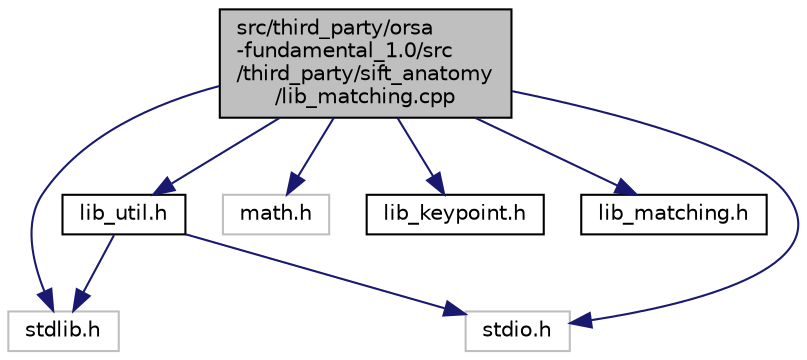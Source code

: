 digraph "src/third_party/orsa-fundamental_1.0/src/third_party/sift_anatomy/lib_matching.cpp"
{
  edge [fontname="Helvetica",fontsize="10",labelfontname="Helvetica",labelfontsize="10"];
  node [fontname="Helvetica",fontsize="10",shape=record];
  Node1 [label="src/third_party/orsa\l-fundamental_1.0/src\l/third_party/sift_anatomy\l/lib_matching.cpp",height=0.2,width=0.4,color="black", fillcolor="grey75", style="filled", fontcolor="black"];
  Node1 -> Node2 [color="midnightblue",fontsize="10",style="solid",fontname="Helvetica"];
  Node2 [label="stdlib.h",height=0.2,width=0.4,color="grey75", fillcolor="white", style="filled"];
  Node1 -> Node3 [color="midnightblue",fontsize="10",style="solid",fontname="Helvetica"];
  Node3 [label="stdio.h",height=0.2,width=0.4,color="grey75", fillcolor="white", style="filled"];
  Node1 -> Node4 [color="midnightblue",fontsize="10",style="solid",fontname="Helvetica"];
  Node4 [label="math.h",height=0.2,width=0.4,color="grey75", fillcolor="white", style="filled"];
  Node1 -> Node5 [color="midnightblue",fontsize="10",style="solid",fontname="Helvetica"];
  Node5 [label="lib_keypoint.h",height=0.2,width=0.4,color="black", fillcolor="white", style="filled",URL="$lib__keypoint_8h.html",tooltip="data structures to store information relative to keypoint "];
  Node1 -> Node6 [color="midnightblue",fontsize="10",style="solid",fontname="Helvetica"];
  Node6 [label="lib_matching.h",height=0.2,width=0.4,color="black", fillcolor="white", style="filled",URL="$lib__matching_8h.html",tooltip="data structures to store information relative to a pair of keypoints "];
  Node1 -> Node7 [color="midnightblue",fontsize="10",style="solid",fontname="Helvetica"];
  Node7 [label="lib_util.h",height=0.2,width=0.4,color="black", fillcolor="white", style="filled",URL="$lib__util_8h.html"];
  Node7 -> Node3 [color="midnightblue",fontsize="10",style="solid",fontname="Helvetica"];
  Node7 -> Node2 [color="midnightblue",fontsize="10",style="solid",fontname="Helvetica"];
}
